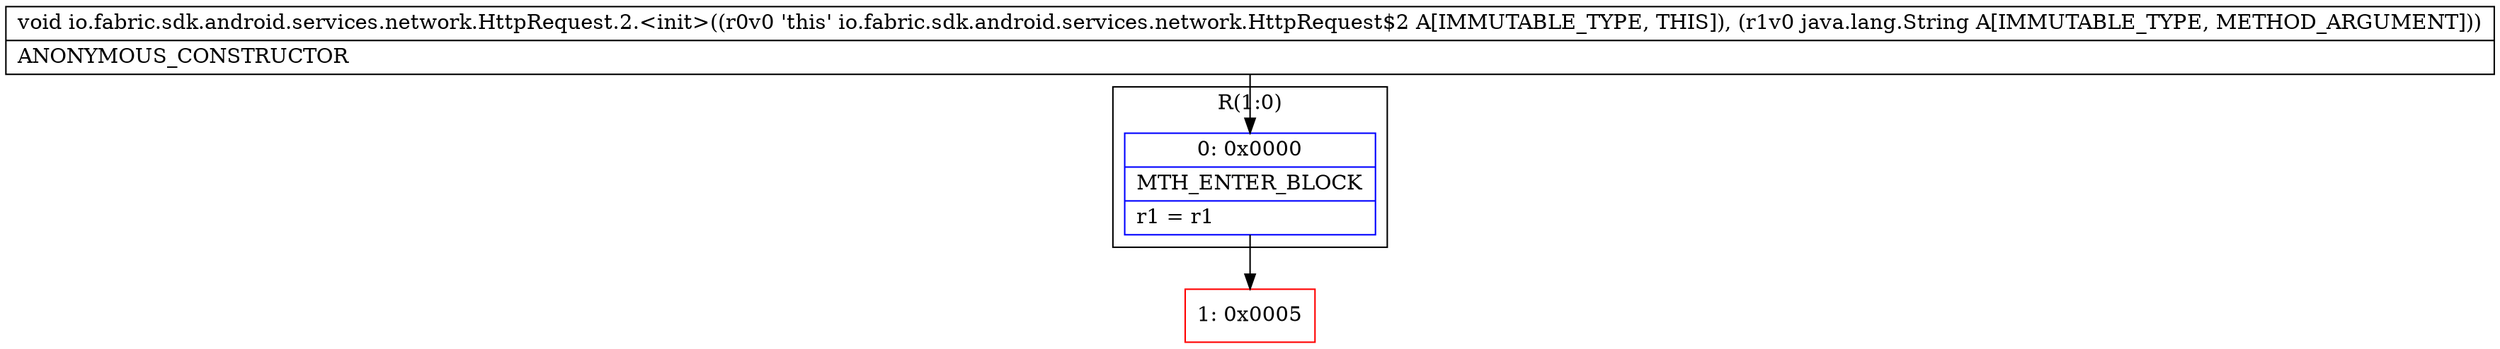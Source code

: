 digraph "CFG forio.fabric.sdk.android.services.network.HttpRequest.2.\<init\>(Ljava\/lang\/String;)V" {
subgraph cluster_Region_797151076 {
label = "R(1:0)";
node [shape=record,color=blue];
Node_0 [shape=record,label="{0\:\ 0x0000|MTH_ENTER_BLOCK\l|r1 = r1\l}"];
}
Node_1 [shape=record,color=red,label="{1\:\ 0x0005}"];
MethodNode[shape=record,label="{void io.fabric.sdk.android.services.network.HttpRequest.2.\<init\>((r0v0 'this' io.fabric.sdk.android.services.network.HttpRequest$2 A[IMMUTABLE_TYPE, THIS]), (r1v0 java.lang.String A[IMMUTABLE_TYPE, METHOD_ARGUMENT]))  | ANONYMOUS_CONSTRUCTOR\l}"];
MethodNode -> Node_0;
Node_0 -> Node_1;
}

